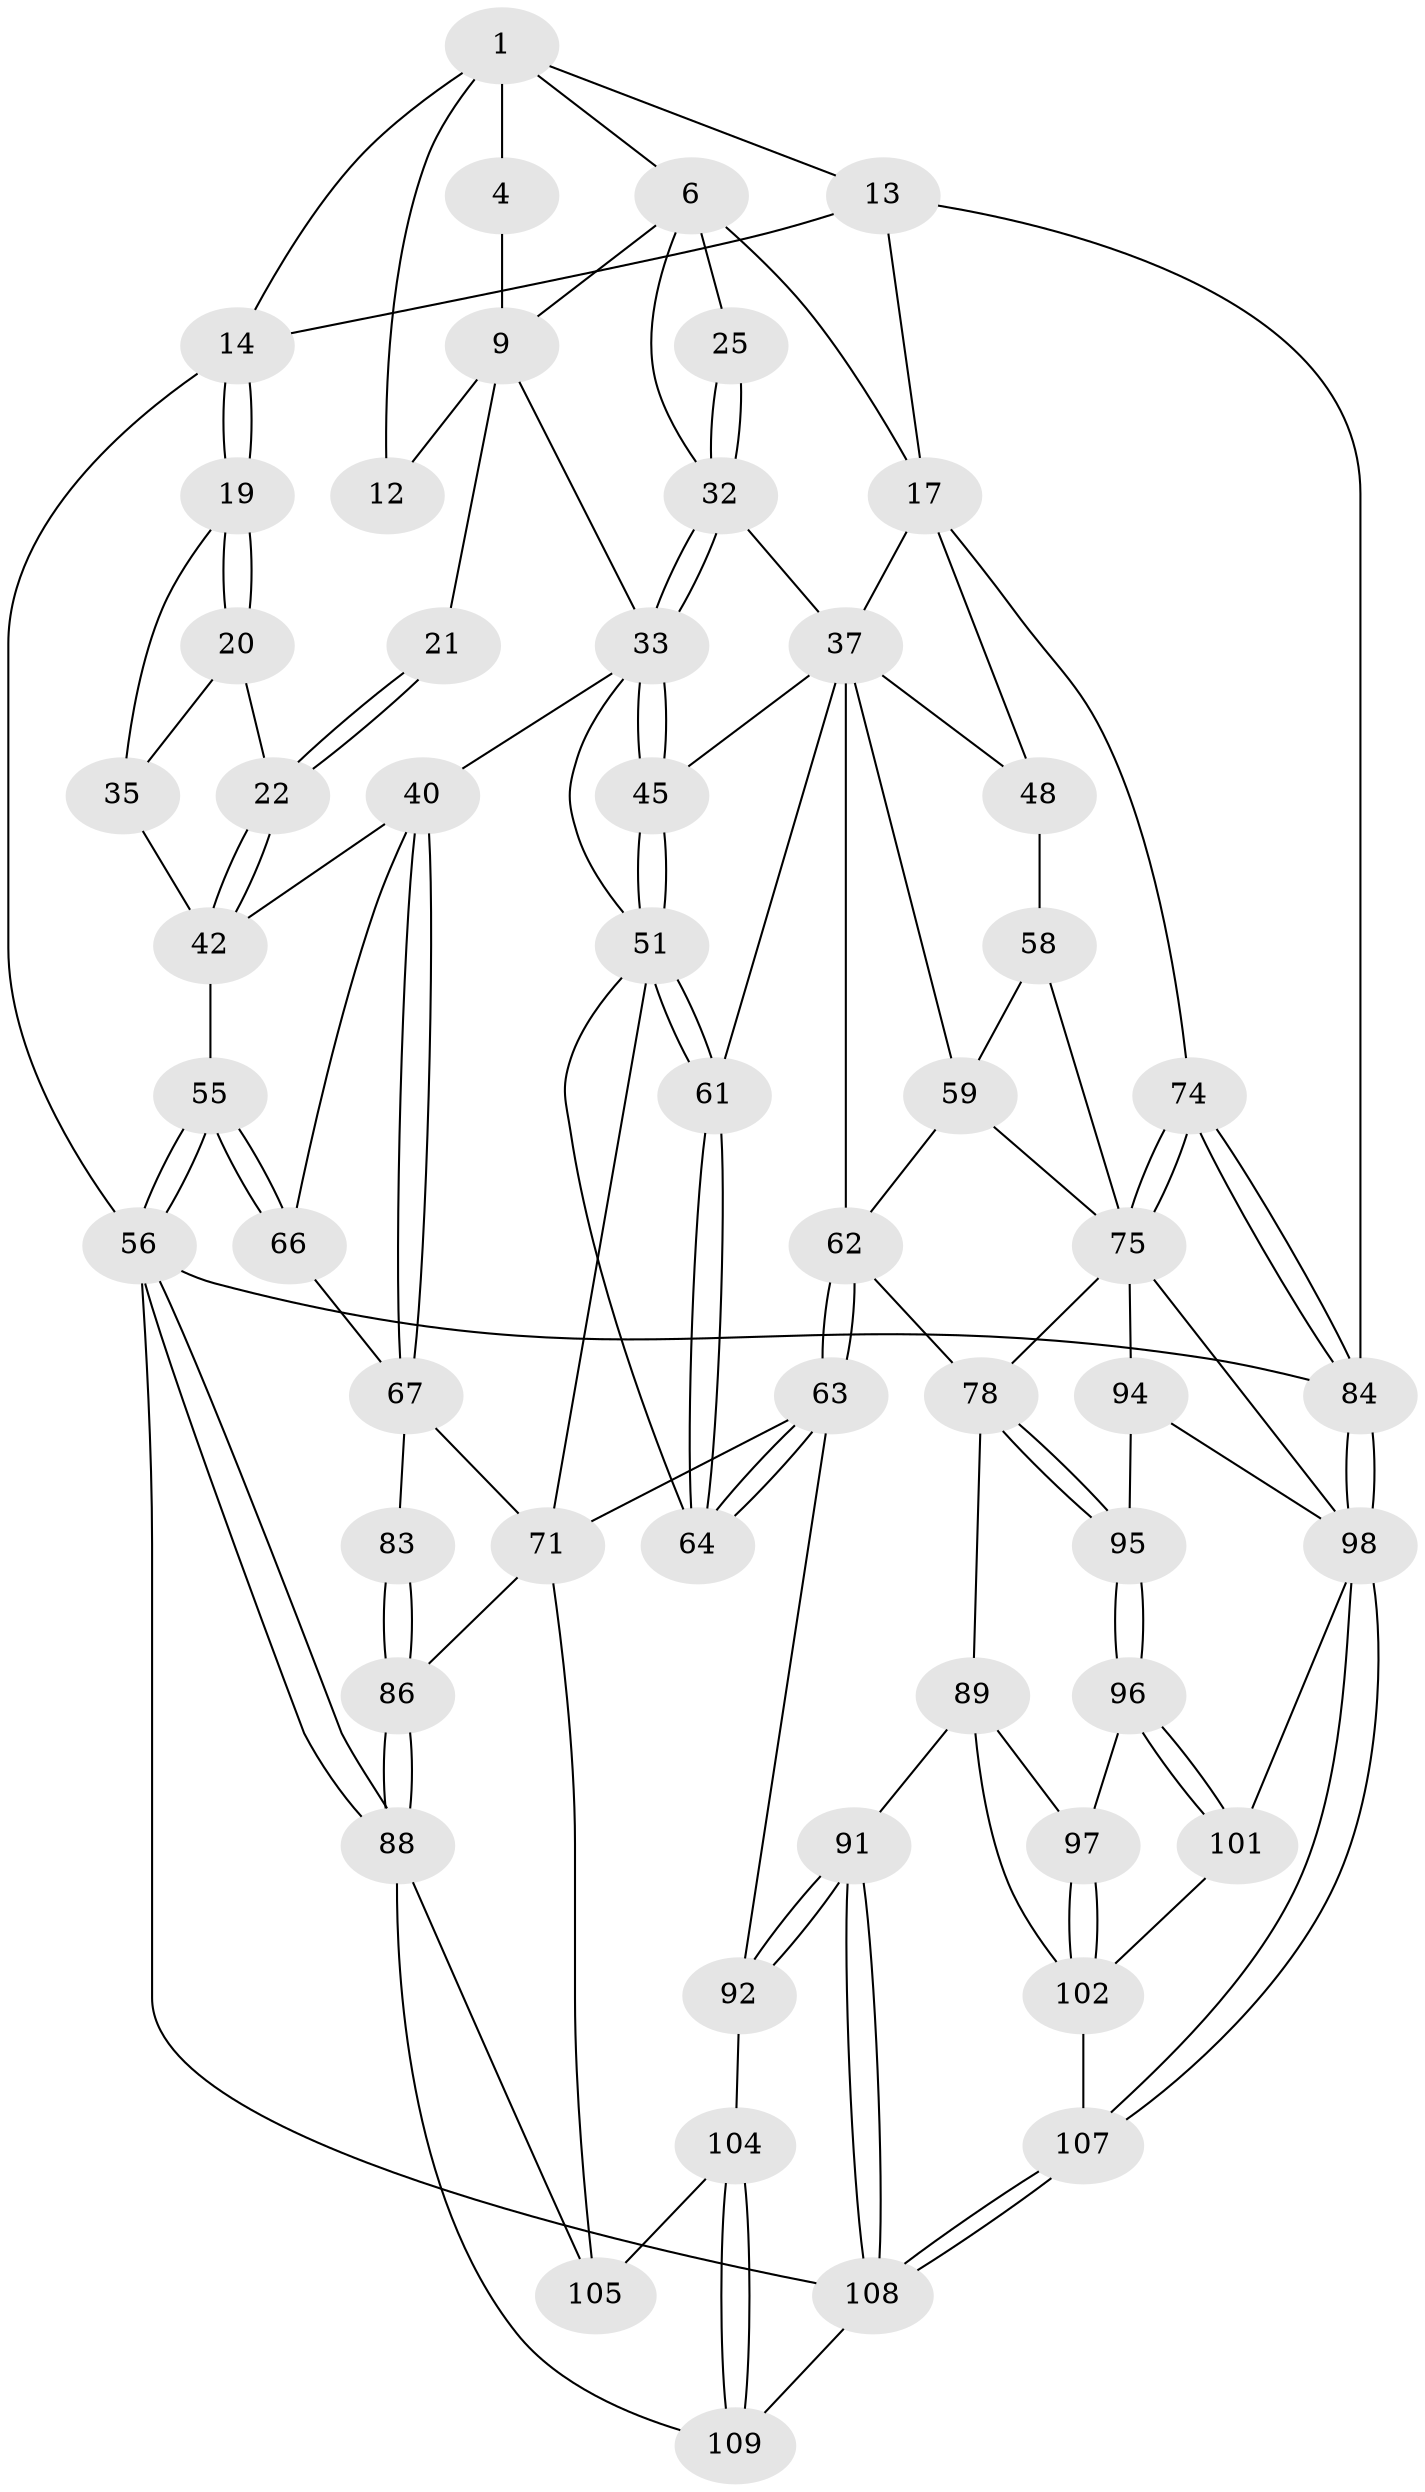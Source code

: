 // original degree distribution, {3: 0.02727272727272727, 6: 0.24545454545454545, 5: 0.4818181818181818, 4: 0.24545454545454545}
// Generated by graph-tools (version 1.1) at 2025/17/03/09/25 04:17:03]
// undirected, 55 vertices, 130 edges
graph export_dot {
graph [start="1"]
  node [color=gray90,style=filled];
  1 [pos="+0.44162541373855047+0",super="+5+2"];
  4 [pos="+0.41722808509708215+0"];
  6 [pos="+0.6622378882944833+0",super="+7+15"];
  9 [pos="+0.39613556071846584+0.21033712541796604",super="+10+28"];
  12 [pos="+0.178219681283527+0.16326374055573356"];
  13 [pos="+1+0"];
  14 [pos="+0+0"];
  17 [pos="+0.8915285253184553+0.2108736565635248",super="+30+18"];
  19 [pos="+0+0"];
  20 [pos="+0.08584446493411808+0.19753953077208972",super="+23"];
  21 [pos="+0.1969347301990133+0.3182542371302197"];
  22 [pos="+0.1377444962375215+0.3575123352818787"];
  25 [pos="+0.4804978805749516+0.3156379574837252"];
  32 [pos="+0.48063050981918026+0.3171560801813536",super="+36"];
  33 [pos="+0.46502700018793575+0.3779772381481282",super="+34"];
  35 [pos="+0+0.12388150779476947"];
  37 [pos="+0.7661949031184027+0.4904384652199736",super="+49+38"];
  40 [pos="+0.2785712188173475+0.5297509138363083",super="+41"];
  42 [pos="+0.11474518424748771+0.43576003051078066",super="+50"];
  45 [pos="+0.5065201166516748+0.4321224870972515"];
  48 [pos="+0.9267084136100874+0.5011730634860639",super="+54"];
  51 [pos="+0.44409222758293543+0.553656584487004",super="+52"];
  55 [pos="+0+0.6141615955817423"];
  56 [pos="+0+1",super="+57"];
  58 [pos="+0.911410415709185+0.5996430714230222"];
  59 [pos="+0.8128795589351053+0.5666906237986742",super="+60"];
  61 [pos="+0.48425465298785986+0.5952643894556382"];
  62 [pos="+0.6115595034289409+0.6874652273713322",super="+65"];
  63 [pos="+0.5502089924647561+0.7070034364381803",super="+81"];
  64 [pos="+0.48723449897872295+0.621421701512803"];
  66 [pos="+0.11181371538596856+0.6754599855978394"];
  67 [pos="+0.26765785693328037+0.5897195688528735",super="+68"];
  71 [pos="+0.3585032571240586+0.690353000320266",super="+82+72"];
  74 [pos="+1+0.7091055601130822"];
  75 [pos="+1+0.7210470990051508",super="+76+93"];
  78 [pos="+0.7770542849900963+0.7324289174944283",super="+79"];
  83 [pos="+0.1584425914146129+0.7718313518058942"];
  84 [pos="+1+1"];
  86 [pos="+0.1622649696859498+0.8101966496722374"];
  88 [pos="+0.15347771428489354+0.8266127837451571",super="+106"];
  89 [pos="+0.6830043349100018+0.7311949058649887",super="+90"];
  91 [pos="+0.5629749290958881+0.9271720276494627"];
  92 [pos="+0.47943680637646513+0.8489272438841899"];
  94 [pos="+0.847642398173832+0.8111686423285008"];
  95 [pos="+0.8022649010070315+0.7876782697142352"];
  96 [pos="+0.7769217846750167+0.8374458597365992"];
  97 [pos="+0.7122680965246284+0.856493167908665"];
  98 [pos="+0.9982116363149706+1",super="+99"];
  101 [pos="+0.8447220422855198+1"];
  102 [pos="+0.7084082915642811+0.864314882092382",super="+103"];
  104 [pos="+0.4080131804810706+0.8789586156507014"];
  105 [pos="+0.32787590013248+0.8416400649125118"];
  107 [pos="+0.8852256735662494+1"];
  108 [pos="+0.6564005378001194+1",super="+110"];
  109 [pos="+0.2937305136209137+1"];
  1 -- 13;
  1 -- 6;
  1 -- 4;
  1 -- 12;
  1 -- 14;
  4 -- 9;
  6 -- 25 [weight=2];
  6 -- 9 [weight=2];
  6 -- 32;
  6 -- 17 [weight=2];
  9 -- 21 [weight=2];
  9 -- 12;
  9 -- 33;
  13 -- 14;
  13 -- 84;
  13 -- 17;
  14 -- 19;
  14 -- 19;
  14 -- 56;
  17 -- 37;
  17 -- 48 [weight=2];
  17 -- 74;
  19 -- 20;
  19 -- 20;
  19 -- 35;
  20 -- 35;
  20 -- 22;
  21 -- 22;
  21 -- 22;
  22 -- 42;
  22 -- 42;
  25 -- 32;
  25 -- 32;
  32 -- 33;
  32 -- 33;
  32 -- 37;
  33 -- 45;
  33 -- 45;
  33 -- 40;
  33 -- 51;
  35 -- 42;
  37 -- 48;
  37 -- 45;
  37 -- 61;
  37 -- 62;
  37 -- 59;
  40 -- 67;
  40 -- 67;
  40 -- 42;
  40 -- 66;
  42 -- 55;
  45 -- 51;
  45 -- 51;
  48 -- 58;
  51 -- 61;
  51 -- 61;
  51 -- 64;
  51 -- 71;
  55 -- 56;
  55 -- 56;
  55 -- 66;
  55 -- 66;
  56 -- 88;
  56 -- 88;
  56 -- 108;
  56 -- 84;
  58 -- 59;
  58 -- 75;
  59 -- 75;
  59 -- 62;
  61 -- 64;
  61 -- 64;
  62 -- 63;
  62 -- 63;
  62 -- 78;
  63 -- 64;
  63 -- 64;
  63 -- 92;
  63 -- 71;
  66 -- 67;
  67 -- 83 [weight=2];
  67 -- 71 [weight=2];
  71 -- 105;
  71 -- 86;
  74 -- 75;
  74 -- 75;
  74 -- 84;
  74 -- 84;
  75 -- 78;
  75 -- 98;
  75 -- 94;
  78 -- 95;
  78 -- 95;
  78 -- 89;
  83 -- 86;
  83 -- 86;
  84 -- 98;
  84 -- 98;
  86 -- 88;
  86 -- 88;
  88 -- 105;
  88 -- 109;
  89 -- 97;
  89 -- 91;
  89 -- 102;
  91 -- 92;
  91 -- 92;
  91 -- 108;
  91 -- 108;
  92 -- 104;
  94 -- 95;
  94 -- 98;
  95 -- 96;
  95 -- 96;
  96 -- 97;
  96 -- 101;
  96 -- 101;
  97 -- 102;
  97 -- 102;
  98 -- 107;
  98 -- 107;
  98 -- 101;
  101 -- 102;
  102 -- 107;
  104 -- 105;
  104 -- 109;
  104 -- 109;
  107 -- 108;
  107 -- 108;
  108 -- 109;
}
